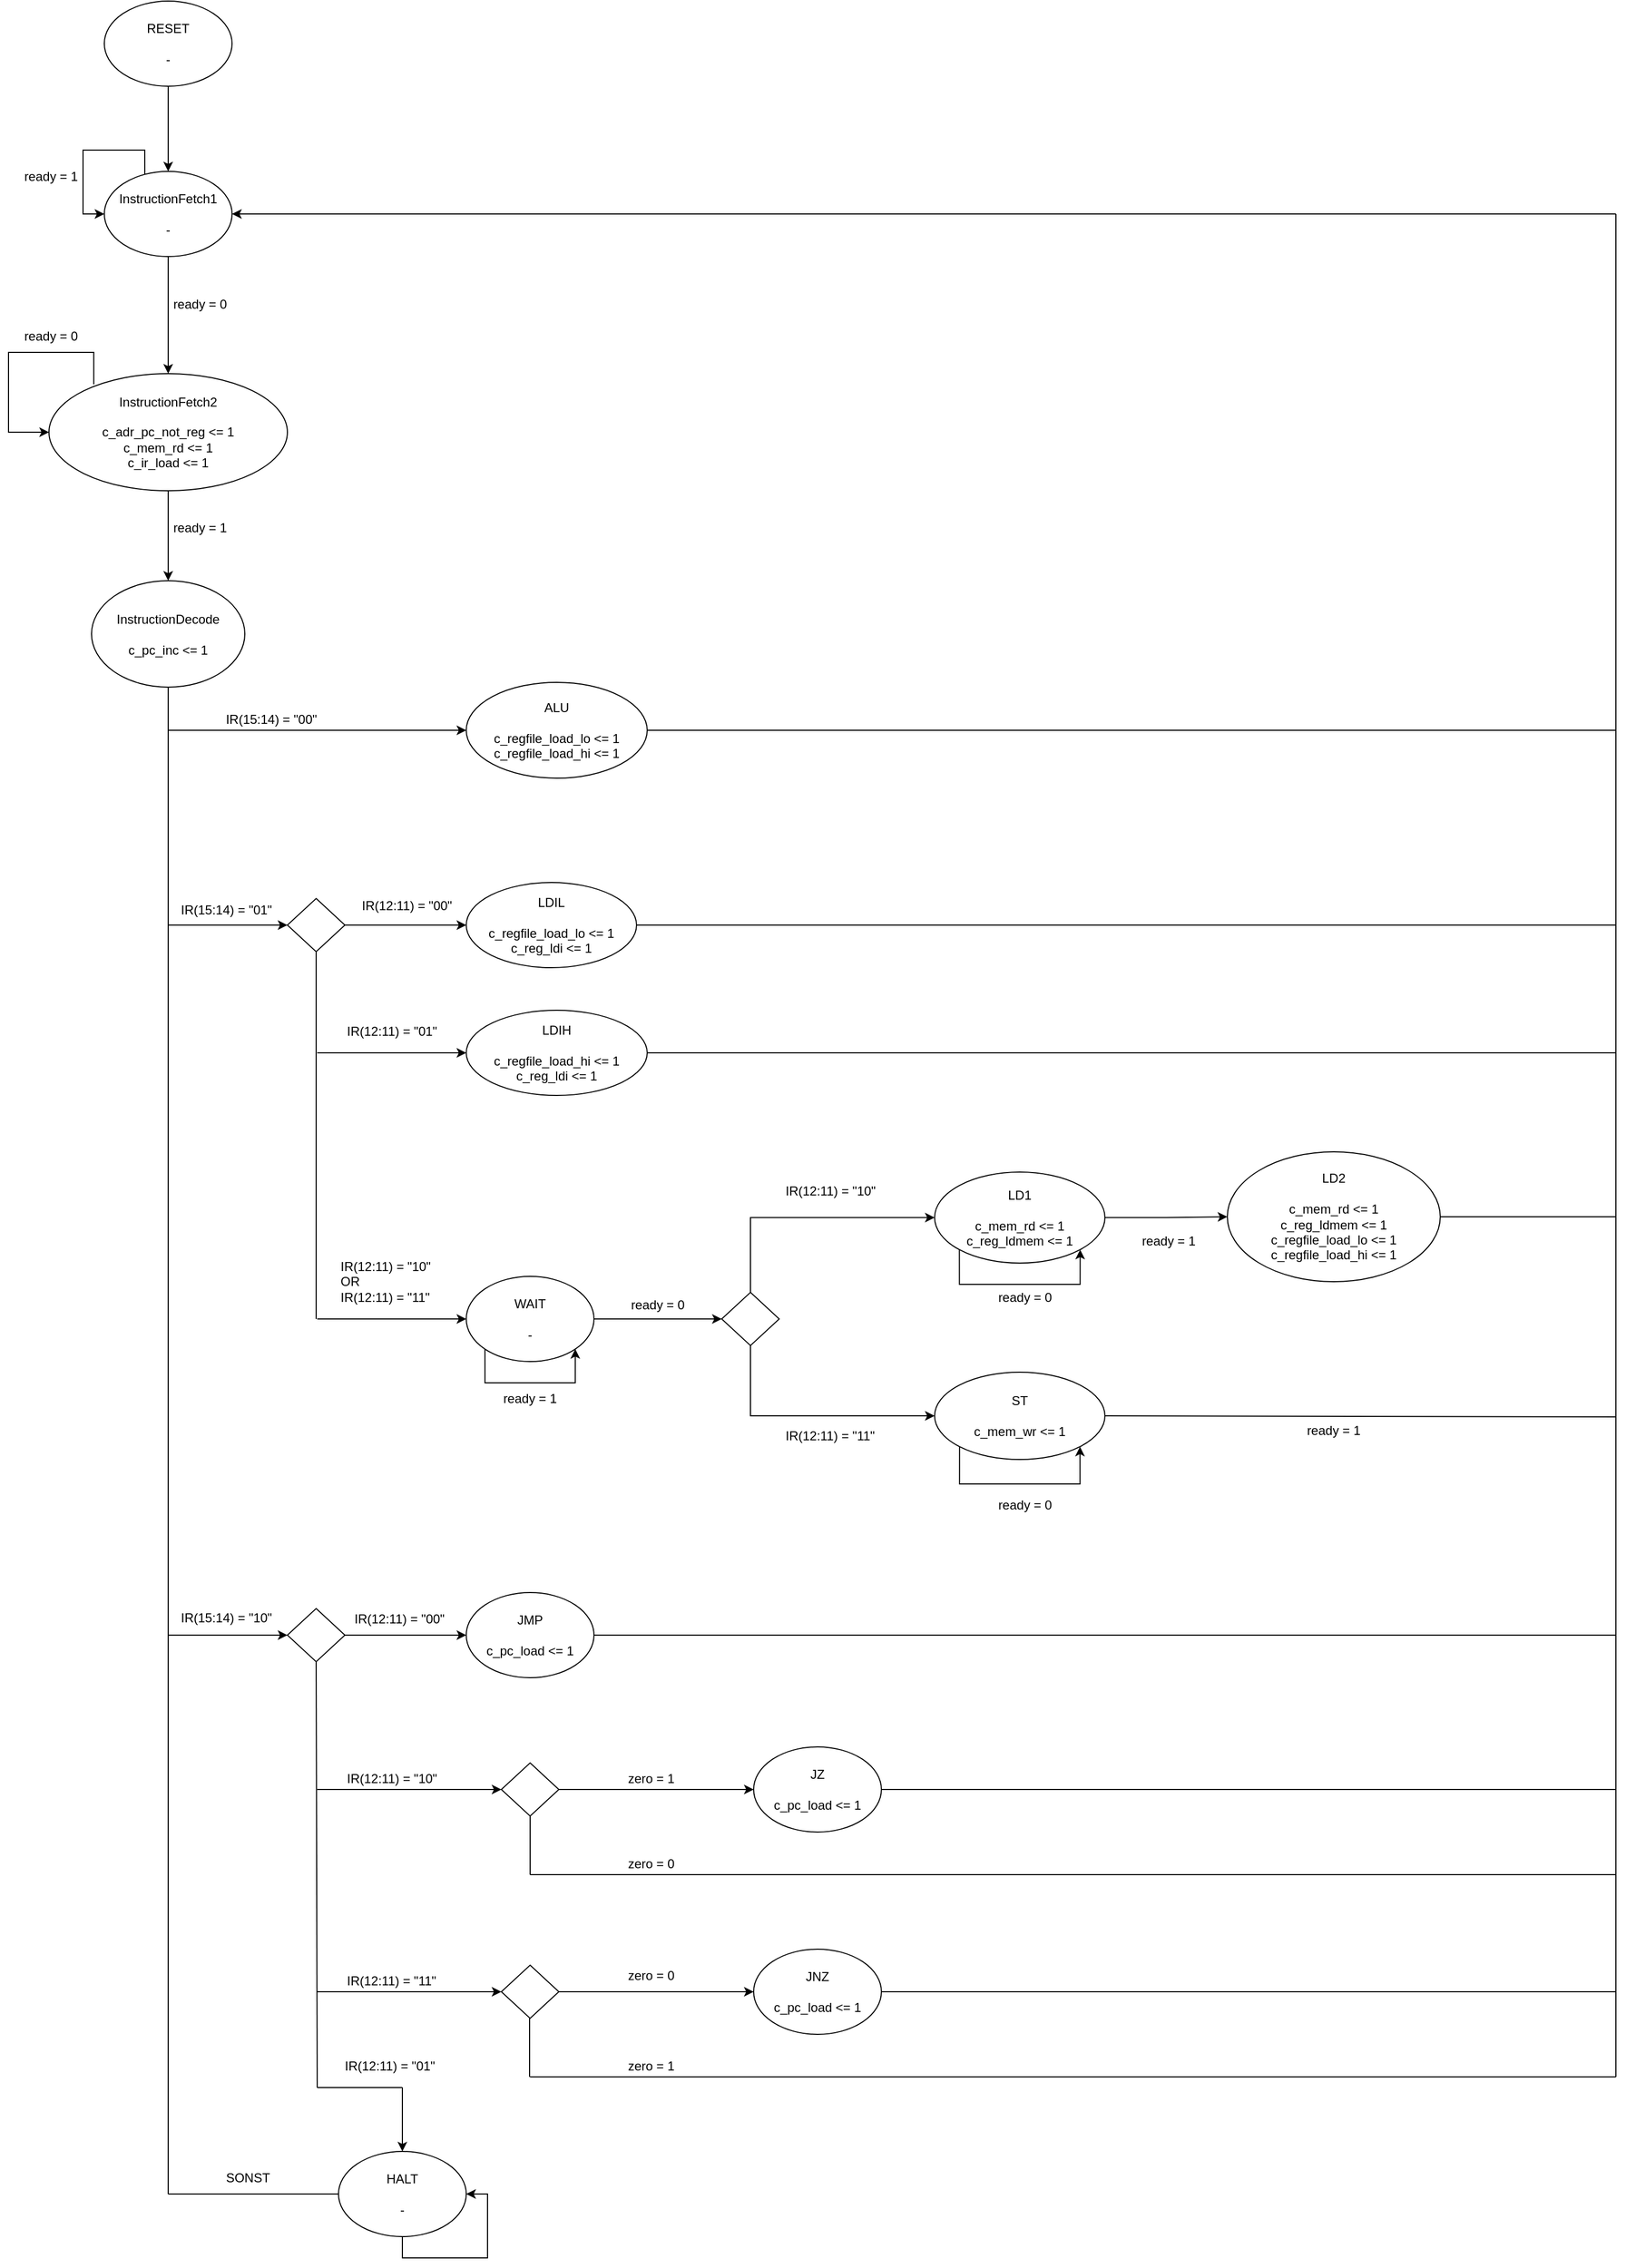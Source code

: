 <mxfile version="21.3.4" type="device">
  <diagram name="Seite-1" id="MsGE4RUpCcHemhJ3V-9u">
    <mxGraphModel dx="2074" dy="1134" grid="1" gridSize="10" guides="1" tooltips="1" connect="1" arrows="1" fold="1" page="1" pageScale="1" pageWidth="1654" pageHeight="2336" math="0" shadow="0">
      <root>
        <mxCell id="0" />
        <mxCell id="1" parent="0" />
        <mxCell id="LXsYwTm4LhWMBuhHV1Q5-9" style="edgeStyle=orthogonalEdgeStyle;rounded=0;orthogonalLoop=1;jettySize=auto;html=1;exitX=0.5;exitY=1;exitDx=0;exitDy=0;entryX=0.5;entryY=0;entryDx=0;entryDy=0;" parent="1" source="LXsYwTm4LhWMBuhHV1Q5-1" target="LXsYwTm4LhWMBuhHV1Q5-2" edge="1">
          <mxGeometry relative="1" as="geometry" />
        </mxCell>
        <mxCell id="LXsYwTm4LhWMBuhHV1Q5-1" value="&lt;div&gt;RESET&lt;/div&gt;&lt;div&gt;&lt;br&gt;&lt;/div&gt;&lt;div&gt;-&lt;br&gt;&lt;/div&gt;" style="ellipse;whiteSpace=wrap;html=1;" parent="1" vertex="1">
          <mxGeometry x="140" y="40" width="120" height="80" as="geometry" />
        </mxCell>
        <mxCell id="LXsYwTm4LhWMBuhHV1Q5-10" style="edgeStyle=orthogonalEdgeStyle;rounded=0;orthogonalLoop=1;jettySize=auto;html=1;exitX=0.5;exitY=1;exitDx=0;exitDy=0;entryX=0.5;entryY=0;entryDx=0;entryDy=0;" parent="1" source="LXsYwTm4LhWMBuhHV1Q5-2" target="LXsYwTm4LhWMBuhHV1Q5-3" edge="1">
          <mxGeometry relative="1" as="geometry" />
        </mxCell>
        <mxCell id="LXsYwTm4LhWMBuhHV1Q5-29" style="edgeStyle=orthogonalEdgeStyle;rounded=0;orthogonalLoop=1;jettySize=auto;html=1;exitX=0.317;exitY=0.063;exitDx=0;exitDy=0;exitPerimeter=0;entryX=0;entryY=0.5;entryDx=0;entryDy=0;" parent="1" source="LXsYwTm4LhWMBuhHV1Q5-2" target="LXsYwTm4LhWMBuhHV1Q5-2" edge="1">
          <mxGeometry relative="1" as="geometry">
            <mxPoint x="110" y="310" as="targetPoint" />
            <mxPoint x="550" y="50" as="sourcePoint" />
            <Array as="points">
              <mxPoint x="178" y="180" />
              <mxPoint x="120" y="180" />
              <mxPoint x="120" y="240" />
            </Array>
          </mxGeometry>
        </mxCell>
        <mxCell id="LXsYwTm4LhWMBuhHV1Q5-2" value="&lt;div&gt;InstructionFetch1&lt;/div&gt;&lt;div&gt;&lt;br&gt;&lt;/div&gt;&lt;div&gt;-&lt;br&gt;&lt;/div&gt;" style="ellipse;whiteSpace=wrap;html=1;" parent="1" vertex="1">
          <mxGeometry x="140" y="200" width="120" height="80" as="geometry" />
        </mxCell>
        <mxCell id="LXsYwTm4LhWMBuhHV1Q5-11" style="edgeStyle=orthogonalEdgeStyle;rounded=0;orthogonalLoop=1;jettySize=auto;html=1;exitX=0.5;exitY=1;exitDx=0;exitDy=0;entryX=0.5;entryY=0;entryDx=0;entryDy=0;" parent="1" source="LXsYwTm4LhWMBuhHV1Q5-3" target="LXsYwTm4LhWMBuhHV1Q5-4" edge="1">
          <mxGeometry relative="1" as="geometry" />
        </mxCell>
        <mxCell id="LXsYwTm4LhWMBuhHV1Q5-3" value="&lt;div&gt;InstructionFetch2&lt;/div&gt;&lt;div&gt;&lt;br&gt;&lt;/div&gt;&lt;div&gt;c_adr_pc_not_reg &amp;lt;= 1&lt;/div&gt;&lt;div&gt;c_mem_rd &amp;lt;= 1&lt;/div&gt;&lt;div&gt;c_ir_load &amp;lt;= 1&lt;br&gt;&lt;/div&gt;" style="ellipse;whiteSpace=wrap;html=1;" parent="1" vertex="1">
          <mxGeometry x="88" y="390" width="224" height="110" as="geometry" />
        </mxCell>
        <mxCell id="LXsYwTm4LhWMBuhHV1Q5-4" value="&lt;div&gt;InstructionDecode&lt;/div&gt;&lt;div&gt;&lt;br&gt;&lt;/div&gt;&lt;div&gt;c_pc_inc &amp;lt;= 1&lt;br&gt;&lt;/div&gt;" style="ellipse;whiteSpace=wrap;html=1;" parent="1" vertex="1">
          <mxGeometry x="128" y="584.5" width="144" height="100" as="geometry" />
        </mxCell>
        <mxCell id="LXsYwTm4LhWMBuhHV1Q5-5" value="&lt;div&gt;HALT&lt;/div&gt;&lt;div&gt;&lt;br&gt;&lt;/div&gt;-" style="ellipse;whiteSpace=wrap;html=1;" parent="1" vertex="1">
          <mxGeometry x="360" y="2060" width="120" height="80" as="geometry" />
        </mxCell>
        <mxCell id="LXsYwTm4LhWMBuhHV1Q5-6" value="&lt;div&gt;LDIL&lt;/div&gt;&lt;div&gt;&lt;br&gt;&lt;/div&gt;&lt;div&gt;c_regfile_load_lo &amp;lt;= 1&lt;/div&gt;&lt;div&gt;c_reg_ldi &amp;lt;= 1&lt;br&gt;&lt;/div&gt;" style="ellipse;whiteSpace=wrap;html=1;" parent="1" vertex="1">
          <mxGeometry x="480" y="868" width="160" height="80" as="geometry" />
        </mxCell>
        <mxCell id="LXsYwTm4LhWMBuhHV1Q5-7" value="&lt;div&gt;LDIH&lt;/div&gt;&lt;div&gt;&lt;br&gt;&lt;/div&gt;&lt;div&gt;c_regfile_load_hi &amp;lt;= 1&lt;/div&gt;&lt;div&gt;c_reg_ldi &amp;lt;= 1&lt;br&gt;&lt;/div&gt;" style="ellipse;whiteSpace=wrap;html=1;" parent="1" vertex="1">
          <mxGeometry x="480" y="988" width="170" height="80" as="geometry" />
        </mxCell>
        <mxCell id="LXsYwTm4LhWMBuhHV1Q5-8" value="&lt;div&gt;ALU&lt;/div&gt;&lt;div&gt;&lt;br&gt;&lt;/div&gt;&lt;div&gt;c_regfile_load_lo &amp;lt;= 1&lt;/div&gt;&lt;div&gt;c_regfile_load_hi &amp;lt;= 1&lt;br&gt;&lt;/div&gt;" style="ellipse;whiteSpace=wrap;html=1;" parent="1" vertex="1">
          <mxGeometry x="480" y="680" width="170" height="90" as="geometry" />
        </mxCell>
        <mxCell id="LXsYwTm4LhWMBuhHV1Q5-30" style="edgeStyle=orthogonalEdgeStyle;rounded=0;orthogonalLoop=1;jettySize=auto;html=1;entryX=0;entryY=0.5;entryDx=0;entryDy=0;exitX=0.188;exitY=0.091;exitDx=0;exitDy=0;exitPerimeter=0;" parent="1" source="LXsYwTm4LhWMBuhHV1Q5-3" target="LXsYwTm4LhWMBuhHV1Q5-3" edge="1">
          <mxGeometry relative="1" as="geometry">
            <Array as="points">
              <mxPoint x="130" y="370" />
              <mxPoint x="50" y="370" />
              <mxPoint x="50" y="445" />
            </Array>
          </mxGeometry>
        </mxCell>
        <mxCell id="LXsYwTm4LhWMBuhHV1Q5-31" style="edgeStyle=orthogonalEdgeStyle;rounded=0;orthogonalLoop=1;jettySize=auto;html=1;entryX=1;entryY=0.5;entryDx=0;entryDy=0;" parent="1" source="LXsYwTm4LhWMBuhHV1Q5-5" target="LXsYwTm4LhWMBuhHV1Q5-5" edge="1">
          <mxGeometry relative="1" as="geometry">
            <Array as="points">
              <mxPoint x="420" y="2160" />
              <mxPoint x="500" y="2160" />
              <mxPoint x="500" y="2100" />
            </Array>
          </mxGeometry>
        </mxCell>
        <mxCell id="LXsYwTm4LhWMBuhHV1Q5-34" value="ready = 0" style="text;html=1;strokeColor=none;fillColor=none;align=center;verticalAlign=middle;whiteSpace=wrap;rounded=0;" parent="1" vertex="1">
          <mxGeometry x="200" y="310" width="60" height="30" as="geometry" />
        </mxCell>
        <mxCell id="LXsYwTm4LhWMBuhHV1Q5-35" value="ready = 0" style="text;html=1;strokeColor=none;fillColor=none;align=center;verticalAlign=middle;whiteSpace=wrap;rounded=0;" parent="1" vertex="1">
          <mxGeometry x="630" y="1250" width="60" height="30" as="geometry" />
        </mxCell>
        <mxCell id="LXsYwTm4LhWMBuhHV1Q5-36" value="SONST" style="text;html=1;strokeColor=none;fillColor=none;align=center;verticalAlign=middle;whiteSpace=wrap;rounded=0;" parent="1" vertex="1">
          <mxGeometry x="238" y="2070" width="74" height="30" as="geometry" />
        </mxCell>
        <mxCell id="LXsYwTm4LhWMBuhHV1Q5-38" value="IR(15:14) = &quot;00&quot;" style="text;html=1;strokeColor=none;fillColor=none;align=center;verticalAlign=middle;whiteSpace=wrap;rounded=0;" parent="1" vertex="1">
          <mxGeometry x="247" y="700" width="100" height="30" as="geometry" />
        </mxCell>
        <mxCell id="LXsYwTm4LhWMBuhHV1Q5-39" value="&lt;div align=&quot;left&quot;&gt;IR(12:11) = &quot;00&quot;&lt;/div&gt;" style="text;html=1;strokeColor=none;fillColor=none;align=left;verticalAlign=middle;whiteSpace=wrap;rounded=0;" parent="1" vertex="1">
          <mxGeometry x="380" y="880" width="88" height="20" as="geometry" />
        </mxCell>
        <mxCell id="LXsYwTm4LhWMBuhHV1Q5-40" value="&lt;div align=&quot;left&quot;&gt;IR(12:11) = &quot;01&quot;&lt;/div&gt;" style="text;html=1;strokeColor=none;fillColor=none;align=left;verticalAlign=middle;whiteSpace=wrap;rounded=0;" parent="1" vertex="1">
          <mxGeometry x="366" y="998" width="90" height="20" as="geometry" />
        </mxCell>
        <mxCell id="LXsYwTm4LhWMBuhHV1Q5-41" value="ready = 1" style="text;html=1;strokeColor=none;fillColor=none;align=center;verticalAlign=middle;whiteSpace=wrap;rounded=0;" parent="1" vertex="1">
          <mxGeometry x="60" y="190" width="60" height="30" as="geometry" />
        </mxCell>
        <mxCell id="5BfrKKxsxFt3a2AqlH3C-16" style="edgeStyle=orthogonalEdgeStyle;rounded=0;orthogonalLoop=1;jettySize=auto;html=1;exitX=1;exitY=0.5;exitDx=0;exitDy=0;entryX=0;entryY=0.5;entryDx=0;entryDy=0;" parent="1" source="i8OTpNdrbQR1cZ3azr5K-1" target="i8OTpNdrbQR1cZ3azr5K-2" edge="1">
          <mxGeometry relative="1" as="geometry" />
        </mxCell>
        <mxCell id="i8OTpNdrbQR1cZ3azr5K-1" value="&lt;div&gt;LD1&lt;/div&gt;&lt;div&gt;&lt;br&gt;&lt;/div&gt;&lt;div&gt;c_mem_rd &amp;lt;= 1&lt;br&gt;&lt;/div&gt;&lt;div&gt;c_reg_ldmem &amp;lt;= 1&lt;/div&gt;" style="ellipse;whiteSpace=wrap;html=1;" parent="1" vertex="1">
          <mxGeometry x="920" y="1140" width="160" height="85.5" as="geometry" />
        </mxCell>
        <mxCell id="i8OTpNdrbQR1cZ3azr5K-2" value="&lt;div&gt;LD2&lt;/div&gt;&lt;div&gt;&lt;br&gt;&lt;/div&gt;&lt;div&gt;c_mem_rd &amp;lt;= 1&lt;/div&gt;&lt;div&gt;c_reg_ldmem &amp;lt;= 1&lt;/div&gt;&lt;div&gt;c_regfile_load_lo &amp;lt;= 1&lt;/div&gt;&lt;div&gt;c_regfile_load_hi &amp;lt;= 1&lt;br&gt;&lt;/div&gt;" style="ellipse;whiteSpace=wrap;html=1;" parent="1" vertex="1">
          <mxGeometry x="1195" y="1121" width="200" height="122" as="geometry" />
        </mxCell>
        <mxCell id="i8OTpNdrbQR1cZ3azr5K-17" value="&lt;div align=&quot;left&quot;&gt;IR(12:11) = &quot;11&quot;&lt;/div&gt;" style="text;html=1;strokeColor=none;fillColor=none;align=left;verticalAlign=middle;whiteSpace=wrap;rounded=0;" parent="1" vertex="1">
          <mxGeometry x="778" y="1378" width="98" height="20" as="geometry" />
        </mxCell>
        <mxCell id="i8OTpNdrbQR1cZ3azr5K-22" value="ready = 1" style="text;html=1;strokeColor=none;fillColor=none;align=center;verticalAlign=middle;whiteSpace=wrap;rounded=0;" parent="1" vertex="1">
          <mxGeometry x="200" y="520" width="60" height="30" as="geometry" />
        </mxCell>
        <mxCell id="5BfrKKxsxFt3a2AqlH3C-5" value="" style="endArrow=none;html=1;rounded=0;entryX=0.5;entryY=1;entryDx=0;entryDy=0;" parent="1" target="LXsYwTm4LhWMBuhHV1Q5-4" edge="1">
          <mxGeometry width="50" height="50" relative="1" as="geometry">
            <mxPoint x="200" y="2100" as="sourcePoint" />
            <mxPoint x="208" y="720" as="targetPoint" />
          </mxGeometry>
        </mxCell>
        <mxCell id="5BfrKKxsxFt3a2AqlH3C-10" value="" style="endArrow=none;html=1;rounded=0;entryX=0;entryY=0.5;entryDx=0;entryDy=0;" parent="1" target="LXsYwTm4LhWMBuhHV1Q5-5" edge="1">
          <mxGeometry width="50" height="50" relative="1" as="geometry">
            <mxPoint x="200" y="2100" as="sourcePoint" />
            <mxPoint x="640" y="820" as="targetPoint" />
          </mxGeometry>
        </mxCell>
        <mxCell id="5BfrKKxsxFt3a2AqlH3C-11" value="" style="endArrow=classic;html=1;rounded=0;entryX=1;entryY=0.5;entryDx=0;entryDy=0;" parent="1" target="LXsYwTm4LhWMBuhHV1Q5-2" edge="1">
          <mxGeometry width="50" height="50" relative="1" as="geometry">
            <mxPoint x="1560" y="240" as="sourcePoint" />
            <mxPoint x="640" y="510" as="targetPoint" />
          </mxGeometry>
        </mxCell>
        <mxCell id="5BfrKKxsxFt3a2AqlH3C-12" value="" style="endArrow=none;html=1;rounded=0;exitX=1;exitY=0.5;exitDx=0;exitDy=0;" parent="1" source="LXsYwTm4LhWMBuhHV1Q5-8" edge="1">
          <mxGeometry width="50" height="50" relative="1" as="geometry">
            <mxPoint x="590" y="600" as="sourcePoint" />
            <mxPoint x="1560" y="725" as="targetPoint" />
          </mxGeometry>
        </mxCell>
        <mxCell id="5BfrKKxsxFt3a2AqlH3C-13" value="" style="endArrow=none;html=1;rounded=0;exitX=1;exitY=0.5;exitDx=0;exitDy=0;" parent="1" source="LXsYwTm4LhWMBuhHV1Q5-6" edge="1">
          <mxGeometry width="50" height="50" relative="1" as="geometry">
            <mxPoint x="590" y="828" as="sourcePoint" />
            <mxPoint x="1560" y="908" as="targetPoint" />
          </mxGeometry>
        </mxCell>
        <mxCell id="5BfrKKxsxFt3a2AqlH3C-14" value="" style="endArrow=none;html=1;rounded=0;exitX=1;exitY=0.5;exitDx=0;exitDy=0;" parent="1" source="LXsYwTm4LhWMBuhHV1Q5-7" edge="1">
          <mxGeometry width="50" height="50" relative="1" as="geometry">
            <mxPoint x="590" y="1028" as="sourcePoint" />
            <mxPoint x="1560" y="1028" as="targetPoint" />
          </mxGeometry>
        </mxCell>
        <mxCell id="5BfrKKxsxFt3a2AqlH3C-17" value="" style="endArrow=none;html=1;rounded=0;entryX=1;entryY=0.5;entryDx=0;entryDy=0;" parent="1" target="i8OTpNdrbQR1cZ3azr5K-2" edge="1">
          <mxGeometry width="50" height="50" relative="1" as="geometry">
            <mxPoint x="1560" y="1182" as="sourcePoint" />
            <mxPoint x="950" y="1045.5" as="targetPoint" />
          </mxGeometry>
        </mxCell>
        <mxCell id="5BfrKKxsxFt3a2AqlH3C-18" value="&lt;div align=&quot;left&quot;&gt;IR(12:11) = &quot;10&quot;&lt;/div&gt;" style="text;html=1;strokeColor=none;fillColor=none;align=left;verticalAlign=middle;whiteSpace=wrap;rounded=0;" parent="1" vertex="1">
          <mxGeometry x="778" y="1148" width="94" height="20" as="geometry" />
        </mxCell>
        <mxCell id="5BfrKKxsxFt3a2AqlH3C-19" value="ready = 1" style="text;html=1;strokeColor=none;fillColor=none;align=center;verticalAlign=middle;whiteSpace=wrap;rounded=0;" parent="1" vertex="1">
          <mxGeometry x="1110" y="1190" width="60" height="30" as="geometry" />
        </mxCell>
        <mxCell id="5BfrKKxsxFt3a2AqlH3C-20" style="edgeStyle=orthogonalEdgeStyle;rounded=0;orthogonalLoop=1;jettySize=auto;html=1;exitX=0;exitY=1;exitDx=0;exitDy=0;entryX=1;entryY=1;entryDx=0;entryDy=0;" parent="1" source="i8OTpNdrbQR1cZ3azr5K-1" target="i8OTpNdrbQR1cZ3azr5K-1" edge="1">
          <mxGeometry relative="1" as="geometry">
            <Array as="points">
              <mxPoint x="946" y="1245.5" />
              <mxPoint x="1074" y="1245.5" />
            </Array>
          </mxGeometry>
        </mxCell>
        <mxCell id="5BfrKKxsxFt3a2AqlH3C-57" style="edgeStyle=orthogonalEdgeStyle;rounded=0;orthogonalLoop=1;jettySize=auto;html=1;exitX=1;exitY=0.5;exitDx=0;exitDy=0;entryX=0;entryY=0.5;entryDx=0;entryDy=0;" parent="1" source="5BfrKKxsxFt3a2AqlH3C-21" target="5BfrKKxsxFt3a2AqlH3C-55" edge="1">
          <mxGeometry relative="1" as="geometry" />
        </mxCell>
        <mxCell id="5BfrKKxsxFt3a2AqlH3C-21" value="&lt;div&gt;WAIT&lt;/div&gt;&lt;div&gt;&lt;br&gt;&lt;/div&gt;&lt;div&gt;-&lt;br&gt;&lt;/div&gt;" style="ellipse;whiteSpace=wrap;html=1;" parent="1" vertex="1">
          <mxGeometry x="480" y="1238" width="120" height="80" as="geometry" />
        </mxCell>
        <mxCell id="5BfrKKxsxFt3a2AqlH3C-24" value="ready = 1" style="text;html=1;strokeColor=none;fillColor=none;align=center;verticalAlign=middle;whiteSpace=wrap;rounded=0;" parent="1" vertex="1">
          <mxGeometry x="510" y="1338" width="60" height="30" as="geometry" />
        </mxCell>
        <mxCell id="5BfrKKxsxFt3a2AqlH3C-25" value="ready = 0" style="text;html=1;strokeColor=none;fillColor=none;align=center;verticalAlign=middle;whiteSpace=wrap;rounded=0;" parent="1" vertex="1">
          <mxGeometry x="975" y="1438" width="60" height="30" as="geometry" />
        </mxCell>
        <mxCell id="5BfrKKxsxFt3a2AqlH3C-28" value="&lt;div&gt;ST&lt;/div&gt;&lt;div&gt;&lt;br&gt;&lt;/div&gt;&lt;div&gt;c_mem_wr &amp;lt;= 1&lt;/div&gt;" style="ellipse;whiteSpace=wrap;html=1;" parent="1" vertex="1">
          <mxGeometry x="920" y="1328" width="160" height="82" as="geometry" />
        </mxCell>
        <mxCell id="5BfrKKxsxFt3a2AqlH3C-32" value="" style="endArrow=none;html=1;rounded=0;entryX=1;entryY=0.5;entryDx=0;entryDy=0;" parent="1" target="5BfrKKxsxFt3a2AqlH3C-28" edge="1">
          <mxGeometry width="50" height="50" relative="1" as="geometry">
            <mxPoint x="1560" y="1370" as="sourcePoint" />
            <mxPoint x="1075" y="1113" as="targetPoint" />
          </mxGeometry>
        </mxCell>
        <mxCell id="5BfrKKxsxFt3a2AqlH3C-33" value="ready = 1" style="text;html=1;strokeColor=none;fillColor=none;align=center;verticalAlign=middle;whiteSpace=wrap;rounded=0;" parent="1" vertex="1">
          <mxGeometry x="1265" y="1368" width="60" height="30" as="geometry" />
        </mxCell>
        <mxCell id="5BfrKKxsxFt3a2AqlH3C-36" style="edgeStyle=orthogonalEdgeStyle;rounded=0;orthogonalLoop=1;jettySize=auto;html=1;exitX=0;exitY=1;exitDx=0;exitDy=0;entryX=1;entryY=1;entryDx=0;entryDy=0;" parent="1" source="5BfrKKxsxFt3a2AqlH3C-28" target="5BfrKKxsxFt3a2AqlH3C-28" edge="1">
          <mxGeometry relative="1" as="geometry">
            <Array as="points">
              <mxPoint x="960" y="1433" />
              <mxPoint x="1080" y="1433" />
            </Array>
          </mxGeometry>
        </mxCell>
        <mxCell id="5BfrKKxsxFt3a2AqlH3C-37" value="ready = 0" style="text;html=1;strokeColor=none;fillColor=none;align=center;verticalAlign=middle;whiteSpace=wrap;rounded=0;" parent="1" vertex="1">
          <mxGeometry x="975" y="1243" width="60" height="30" as="geometry" />
        </mxCell>
        <mxCell id="5BfrKKxsxFt3a2AqlH3C-41" value="IR(15:14) = &quot;01&quot;" style="text;whiteSpace=wrap;html=1;" parent="1" vertex="1">
          <mxGeometry x="210" y="880" width="90" height="30" as="geometry" />
        </mxCell>
        <mxCell id="5BfrKKxsxFt3a2AqlH3C-46" value="" style="rhombus;whiteSpace=wrap;html=1;" parent="1" vertex="1">
          <mxGeometry x="312" y="883" width="54" height="50" as="geometry" />
        </mxCell>
        <mxCell id="5BfrKKxsxFt3a2AqlH3C-47" value="" style="endArrow=classic;html=1;rounded=0;entryX=0;entryY=0.5;entryDx=0;entryDy=0;" parent="1" target="LXsYwTm4LhWMBuhHV1Q5-8" edge="1">
          <mxGeometry width="50" height="50" relative="1" as="geometry">
            <mxPoint x="200" y="725" as="sourcePoint" />
            <mxPoint x="940" y="1060" as="targetPoint" />
          </mxGeometry>
        </mxCell>
        <mxCell id="5BfrKKxsxFt3a2AqlH3C-48" value="" style="endArrow=classic;html=1;rounded=0;entryX=0;entryY=0.5;entryDx=0;entryDy=0;" parent="1" target="5BfrKKxsxFt3a2AqlH3C-46" edge="1">
          <mxGeometry width="50" height="50" relative="1" as="geometry">
            <mxPoint x="200" y="908" as="sourcePoint" />
            <mxPoint x="940" y="1168" as="targetPoint" />
          </mxGeometry>
        </mxCell>
        <mxCell id="5BfrKKxsxFt3a2AqlH3C-49" value="" style="endArrow=classic;html=1;rounded=0;entryX=0;entryY=0.5;entryDx=0;entryDy=0;exitX=1;exitY=0.5;exitDx=0;exitDy=0;" parent="1" source="5BfrKKxsxFt3a2AqlH3C-46" target="LXsYwTm4LhWMBuhHV1Q5-6" edge="1">
          <mxGeometry width="50" height="50" relative="1" as="geometry">
            <mxPoint x="890" y="1218" as="sourcePoint" />
            <mxPoint x="940" y="1168" as="targetPoint" />
          </mxGeometry>
        </mxCell>
        <mxCell id="5BfrKKxsxFt3a2AqlH3C-50" value="" style="endArrow=none;html=1;rounded=0;entryX=0.5;entryY=1;entryDx=0;entryDy=0;" parent="1" target="5BfrKKxsxFt3a2AqlH3C-46" edge="1">
          <mxGeometry width="50" height="50" relative="1" as="geometry">
            <mxPoint x="339" y="1278" as="sourcePoint" />
            <mxPoint x="940" y="1168" as="targetPoint" />
          </mxGeometry>
        </mxCell>
        <mxCell id="5BfrKKxsxFt3a2AqlH3C-51" value="" style="endArrow=classic;html=1;rounded=0;entryX=0;entryY=0.5;entryDx=0;entryDy=0;" parent="1" target="LXsYwTm4LhWMBuhHV1Q5-7" edge="1">
          <mxGeometry width="50" height="50" relative="1" as="geometry">
            <mxPoint x="340" y="1028" as="sourcePoint" />
            <mxPoint x="940" y="1168" as="targetPoint" />
          </mxGeometry>
        </mxCell>
        <mxCell id="5BfrKKxsxFt3a2AqlH3C-52" value="" style="endArrow=classic;html=1;rounded=0;entryX=0;entryY=0.5;entryDx=0;entryDy=0;" parent="1" target="5BfrKKxsxFt3a2AqlH3C-21" edge="1">
          <mxGeometry width="50" height="50" relative="1" as="geometry">
            <mxPoint x="340" y="1278" as="sourcePoint" />
            <mxPoint x="940" y="1168" as="targetPoint" />
          </mxGeometry>
        </mxCell>
        <mxCell id="5BfrKKxsxFt3a2AqlH3C-53" value="&lt;div align=&quot;left&quot;&gt;IR(12:11) = &quot;10&quot;&lt;/div&gt;&lt;div align=&quot;left&quot;&gt;OR&lt;/div&gt;&lt;div align=&quot;left&quot;&gt;IR(12:11) = &quot;11&quot;&lt;br&gt;&lt;/div&gt;" style="text;html=1;strokeColor=none;fillColor=none;align=left;verticalAlign=middle;whiteSpace=wrap;rounded=0;" parent="1" vertex="1">
          <mxGeometry x="360" y="1220" width="93" height="45" as="geometry" />
        </mxCell>
        <mxCell id="5BfrKKxsxFt3a2AqlH3C-59" style="edgeStyle=orthogonalEdgeStyle;rounded=0;orthogonalLoop=1;jettySize=auto;html=1;exitX=0.5;exitY=1;exitDx=0;exitDy=0;entryX=0;entryY=0.5;entryDx=0;entryDy=0;" parent="1" source="5BfrKKxsxFt3a2AqlH3C-55" target="5BfrKKxsxFt3a2AqlH3C-28" edge="1">
          <mxGeometry relative="1" as="geometry" />
        </mxCell>
        <mxCell id="5BfrKKxsxFt3a2AqlH3C-60" style="edgeStyle=orthogonalEdgeStyle;rounded=0;orthogonalLoop=1;jettySize=auto;html=1;exitX=0.5;exitY=0;exitDx=0;exitDy=0;entryX=0;entryY=0.5;entryDx=0;entryDy=0;" parent="1" source="5BfrKKxsxFt3a2AqlH3C-55" target="i8OTpNdrbQR1cZ3azr5K-1" edge="1">
          <mxGeometry relative="1" as="geometry" />
        </mxCell>
        <mxCell id="5BfrKKxsxFt3a2AqlH3C-55" value="" style="rhombus;whiteSpace=wrap;html=1;" parent="1" vertex="1">
          <mxGeometry x="720" y="1253" width="54" height="50" as="geometry" />
        </mxCell>
        <mxCell id="5BfrKKxsxFt3a2AqlH3C-56" style="edgeStyle=orthogonalEdgeStyle;rounded=0;orthogonalLoop=1;jettySize=auto;html=1;exitX=0;exitY=1;exitDx=0;exitDy=0;entryX=1;entryY=1;entryDx=0;entryDy=0;" parent="1" source="5BfrKKxsxFt3a2AqlH3C-21" target="5BfrKKxsxFt3a2AqlH3C-21" edge="1">
          <mxGeometry relative="1" as="geometry">
            <Array as="points">
              <mxPoint x="498" y="1338" />
              <mxPoint x="582" y="1338" />
            </Array>
          </mxGeometry>
        </mxCell>
        <mxCell id="5BfrKKxsxFt3a2AqlH3C-58" value="ready = 0" style="text;html=1;strokeColor=none;fillColor=none;align=center;verticalAlign=middle;whiteSpace=wrap;rounded=0;" parent="1" vertex="1">
          <mxGeometry x="60" y="340" width="60" height="30" as="geometry" />
        </mxCell>
        <mxCell id="5BfrKKxsxFt3a2AqlH3C-62" value="" style="rhombus;whiteSpace=wrap;html=1;" parent="1" vertex="1">
          <mxGeometry x="312" y="1550" width="54" height="50" as="geometry" />
        </mxCell>
        <mxCell id="5BfrKKxsxFt3a2AqlH3C-63" value="" style="endArrow=classic;html=1;rounded=0;entryX=0;entryY=0.5;entryDx=0;entryDy=0;" parent="1" target="5BfrKKxsxFt3a2AqlH3C-62" edge="1">
          <mxGeometry width="50" height="50" relative="1" as="geometry">
            <mxPoint x="200" y="1575" as="sourcePoint" />
            <mxPoint x="940" y="1320" as="targetPoint" />
          </mxGeometry>
        </mxCell>
        <mxCell id="5BfrKKxsxFt3a2AqlH3C-64" value="IR(15:14) = &quot;10&quot;" style="text;whiteSpace=wrap;html=1;" parent="1" vertex="1">
          <mxGeometry x="210" y="1545" width="90" height="30" as="geometry" />
        </mxCell>
        <mxCell id="5BfrKKxsxFt3a2AqlH3C-65" value="&lt;div&gt;JMP&lt;/div&gt;&lt;div&gt;&lt;br&gt;&lt;/div&gt;&lt;div&gt;c_pc_load &amp;lt;= 1&lt;br&gt;&lt;/div&gt;" style="ellipse;whiteSpace=wrap;html=1;" parent="1" vertex="1">
          <mxGeometry x="480" y="1535" width="120" height="80" as="geometry" />
        </mxCell>
        <mxCell id="5BfrKKxsxFt3a2AqlH3C-66" value="&lt;div&gt;JZ&lt;/div&gt;&lt;div&gt;&lt;br&gt;&lt;/div&gt;&lt;div&gt;c_pc_load &amp;lt;= 1&lt;/div&gt;" style="ellipse;whiteSpace=wrap;html=1;" parent="1" vertex="1">
          <mxGeometry x="750" y="1680" width="120" height="80" as="geometry" />
        </mxCell>
        <mxCell id="5BfrKKxsxFt3a2AqlH3C-67" value="&lt;div&gt;JNZ&lt;/div&gt;&lt;div&gt;&lt;br&gt;&lt;/div&gt;&lt;div&gt;c_pc_load &amp;lt;= 1&lt;/div&gt;" style="ellipse;whiteSpace=wrap;html=1;" parent="1" vertex="1">
          <mxGeometry x="750" y="1870" width="120" height="80" as="geometry" />
        </mxCell>
        <mxCell id="5BfrKKxsxFt3a2AqlH3C-68" value="" style="endArrow=classic;html=1;rounded=0;entryX=0;entryY=0.5;entryDx=0;entryDy=0;exitX=1;exitY=0.5;exitDx=0;exitDy=0;" parent="1" source="5BfrKKxsxFt3a2AqlH3C-62" target="5BfrKKxsxFt3a2AqlH3C-65" edge="1">
          <mxGeometry width="50" height="50" relative="1" as="geometry">
            <mxPoint x="890" y="1710" as="sourcePoint" />
            <mxPoint x="940" y="1660" as="targetPoint" />
          </mxGeometry>
        </mxCell>
        <mxCell id="5BfrKKxsxFt3a2AqlH3C-69" value="" style="endArrow=none;html=1;rounded=0;entryX=0.5;entryY=1;entryDx=0;entryDy=0;" parent="1" target="5BfrKKxsxFt3a2AqlH3C-62" edge="1">
          <mxGeometry width="50" height="50" relative="1" as="geometry">
            <mxPoint x="340" y="2000" as="sourcePoint" />
            <mxPoint x="940" y="1660" as="targetPoint" />
          </mxGeometry>
        </mxCell>
        <mxCell id="5BfrKKxsxFt3a2AqlH3C-70" value="" style="endArrow=classic;html=1;rounded=0;entryX=0;entryY=0.5;entryDx=0;entryDy=0;" parent="1" target="5BfrKKxsxFt3a2AqlH3C-85" edge="1">
          <mxGeometry width="50" height="50" relative="1" as="geometry">
            <mxPoint x="340" y="1720" as="sourcePoint" />
            <mxPoint x="940" y="1660" as="targetPoint" />
          </mxGeometry>
        </mxCell>
        <mxCell id="5BfrKKxsxFt3a2AqlH3C-71" value="" style="endArrow=classic;html=1;rounded=0;entryX=0;entryY=0.5;entryDx=0;entryDy=0;" parent="1" target="5BfrKKxsxFt3a2AqlH3C-92" edge="1">
          <mxGeometry width="50" height="50" relative="1" as="geometry">
            <mxPoint x="340" y="1910" as="sourcePoint" />
            <mxPoint x="940" y="1710" as="targetPoint" />
          </mxGeometry>
        </mxCell>
        <mxCell id="5BfrKKxsxFt3a2AqlH3C-73" value="" style="endArrow=classic;html=1;rounded=0;entryX=0.5;entryY=0;entryDx=0;entryDy=0;" parent="1" target="LXsYwTm4LhWMBuhHV1Q5-5" edge="1">
          <mxGeometry width="50" height="50" relative="1" as="geometry">
            <mxPoint x="420" y="2000" as="sourcePoint" />
            <mxPoint x="940" y="1710" as="targetPoint" />
          </mxGeometry>
        </mxCell>
        <mxCell id="5BfrKKxsxFt3a2AqlH3C-74" value="" style="endArrow=none;html=1;rounded=0;" parent="1" edge="1">
          <mxGeometry width="50" height="50" relative="1" as="geometry">
            <mxPoint x="340" y="2000" as="sourcePoint" />
            <mxPoint x="420" y="2000" as="targetPoint" />
          </mxGeometry>
        </mxCell>
        <mxCell id="5BfrKKxsxFt3a2AqlH3C-77" value="&lt;div align=&quot;left&quot;&gt;IR(12:11) = &quot;00&quot;&lt;/div&gt;" style="text;html=1;strokeColor=none;fillColor=none;align=left;verticalAlign=middle;whiteSpace=wrap;rounded=0;" parent="1" vertex="1">
          <mxGeometry x="373" y="1550" width="94" height="20" as="geometry" />
        </mxCell>
        <mxCell id="5BfrKKxsxFt3a2AqlH3C-78" value="&lt;div align=&quot;left&quot;&gt;IR(12:11) = &quot;10&quot;&lt;/div&gt;" style="text;html=1;strokeColor=none;fillColor=none;align=left;verticalAlign=middle;whiteSpace=wrap;rounded=0;" parent="1" vertex="1">
          <mxGeometry x="366" y="1700" width="94" height="20" as="geometry" />
        </mxCell>
        <mxCell id="5BfrKKxsxFt3a2AqlH3C-80" value="&lt;div align=&quot;left&quot;&gt;IR(12:11) = &quot;11&quot;&lt;/div&gt;" style="text;html=1;strokeColor=none;fillColor=none;align=left;verticalAlign=middle;whiteSpace=wrap;rounded=0;" parent="1" vertex="1">
          <mxGeometry x="366" y="1890" width="94" height="20" as="geometry" />
        </mxCell>
        <mxCell id="5BfrKKxsxFt3a2AqlH3C-81" value="" style="endArrow=none;html=1;rounded=0;" parent="1" edge="1">
          <mxGeometry width="50" height="50" relative="1" as="geometry">
            <mxPoint x="1560" y="1990" as="sourcePoint" />
            <mxPoint x="1560" y="240" as="targetPoint" />
          </mxGeometry>
        </mxCell>
        <mxCell id="5BfrKKxsxFt3a2AqlH3C-82" value="" style="endArrow=none;html=1;rounded=0;exitX=1;exitY=0.5;exitDx=0;exitDy=0;" parent="1" source="5BfrKKxsxFt3a2AqlH3C-65" edge="1">
          <mxGeometry width="50" height="50" relative="1" as="geometry">
            <mxPoint x="880" y="1690" as="sourcePoint" />
            <mxPoint x="1560" y="1575" as="targetPoint" />
          </mxGeometry>
        </mxCell>
        <mxCell id="5BfrKKxsxFt3a2AqlH3C-83" value="" style="endArrow=none;html=1;rounded=0;exitX=1;exitY=0.5;exitDx=0;exitDy=0;" parent="1" source="5BfrKKxsxFt3a2AqlH3C-66" edge="1">
          <mxGeometry width="50" height="50" relative="1" as="geometry">
            <mxPoint x="880" y="1690" as="sourcePoint" />
            <mxPoint x="1560" y="1720" as="targetPoint" />
          </mxGeometry>
        </mxCell>
        <mxCell id="5BfrKKxsxFt3a2AqlH3C-84" value="" style="endArrow=none;html=1;rounded=0;exitX=1;exitY=0.5;exitDx=0;exitDy=0;" parent="1" source="5BfrKKxsxFt3a2AqlH3C-67" edge="1">
          <mxGeometry width="50" height="50" relative="1" as="geometry">
            <mxPoint x="880" y="1880" as="sourcePoint" />
            <mxPoint x="1560" y="1910" as="targetPoint" />
          </mxGeometry>
        </mxCell>
        <mxCell id="5BfrKKxsxFt3a2AqlH3C-85" value="" style="rhombus;whiteSpace=wrap;html=1;" parent="1" vertex="1">
          <mxGeometry x="513" y="1695" width="54" height="50" as="geometry" />
        </mxCell>
        <mxCell id="5BfrKKxsxFt3a2AqlH3C-86" value="" style="endArrow=classic;html=1;rounded=0;exitX=1;exitY=0.5;exitDx=0;exitDy=0;" parent="1" source="5BfrKKxsxFt3a2AqlH3C-85" target="5BfrKKxsxFt3a2AqlH3C-66" edge="1">
          <mxGeometry width="50" height="50" relative="1" as="geometry">
            <mxPoint x="880" y="1580" as="sourcePoint" />
            <mxPoint x="930" y="1530" as="targetPoint" />
          </mxGeometry>
        </mxCell>
        <mxCell id="5BfrKKxsxFt3a2AqlH3C-87" value="zero = 1" style="text;html=1;strokeColor=none;fillColor=none;align=left;verticalAlign=middle;whiteSpace=wrap;rounded=0;" parent="1" vertex="1">
          <mxGeometry x="630" y="1700" width="50" height="20" as="geometry" />
        </mxCell>
        <mxCell id="5BfrKKxsxFt3a2AqlH3C-88" value="" style="endArrow=none;html=1;rounded=0;" parent="1" edge="1">
          <mxGeometry width="50" height="50" relative="1" as="geometry">
            <mxPoint x="540" y="1800" as="sourcePoint" />
            <mxPoint x="1560" y="1800" as="targetPoint" />
          </mxGeometry>
        </mxCell>
        <mxCell id="5BfrKKxsxFt3a2AqlH3C-89" value="" style="endArrow=none;html=1;rounded=0;entryX=0.5;entryY=1;entryDx=0;entryDy=0;" parent="1" target="5BfrKKxsxFt3a2AqlH3C-85" edge="1">
          <mxGeometry width="50" height="50" relative="1" as="geometry">
            <mxPoint x="540" y="1800" as="sourcePoint" />
            <mxPoint x="930" y="1530" as="targetPoint" />
          </mxGeometry>
        </mxCell>
        <mxCell id="5BfrKKxsxFt3a2AqlH3C-90" value="zero = 0" style="text;html=1;strokeColor=none;fillColor=none;align=left;verticalAlign=middle;whiteSpace=wrap;rounded=0;" parent="1" vertex="1">
          <mxGeometry x="630" y="1780" width="50" height="20" as="geometry" />
        </mxCell>
        <mxCell id="5BfrKKxsxFt3a2AqlH3C-93" style="edgeStyle=orthogonalEdgeStyle;rounded=0;orthogonalLoop=1;jettySize=auto;html=1;exitX=1;exitY=0.5;exitDx=0;exitDy=0;entryX=0;entryY=0.5;entryDx=0;entryDy=0;" parent="1" source="5BfrKKxsxFt3a2AqlH3C-92" target="5BfrKKxsxFt3a2AqlH3C-67" edge="1">
          <mxGeometry relative="1" as="geometry" />
        </mxCell>
        <mxCell id="5BfrKKxsxFt3a2AqlH3C-92" value="" style="rhombus;whiteSpace=wrap;html=1;" parent="1" vertex="1">
          <mxGeometry x="513" y="1885" width="54" height="50" as="geometry" />
        </mxCell>
        <mxCell id="5BfrKKxsxFt3a2AqlH3C-94" value="zero = 0" style="text;html=1;strokeColor=none;fillColor=none;align=left;verticalAlign=middle;whiteSpace=wrap;rounded=0;" parent="1" vertex="1">
          <mxGeometry x="630" y="1885" width="50" height="20" as="geometry" />
        </mxCell>
        <mxCell id="5BfrKKxsxFt3a2AqlH3C-96" value="" style="endArrow=none;html=1;rounded=0;entryX=0.5;entryY=1;entryDx=0;entryDy=0;" parent="1" edge="1">
          <mxGeometry width="50" height="50" relative="1" as="geometry">
            <mxPoint x="539.5" y="1990" as="sourcePoint" />
            <mxPoint x="539.5" y="1935" as="targetPoint" />
          </mxGeometry>
        </mxCell>
        <mxCell id="5BfrKKxsxFt3a2AqlH3C-97" value="" style="endArrow=none;html=1;rounded=0;" parent="1" edge="1">
          <mxGeometry width="50" height="50" relative="1" as="geometry">
            <mxPoint x="540" y="1990" as="sourcePoint" />
            <mxPoint x="1560" y="1990" as="targetPoint" />
          </mxGeometry>
        </mxCell>
        <mxCell id="5BfrKKxsxFt3a2AqlH3C-98" value="zero = 1" style="text;html=1;strokeColor=none;fillColor=none;align=left;verticalAlign=middle;whiteSpace=wrap;rounded=0;" parent="1" vertex="1">
          <mxGeometry x="630" y="1970" width="50" height="20" as="geometry" />
        </mxCell>
        <mxCell id="5BfrKKxsxFt3a2AqlH3C-99" value="&lt;div align=&quot;left&quot;&gt;IR(12:11) = &quot;01&quot;&lt;/div&gt;" style="text;html=1;strokeColor=none;fillColor=none;align=left;verticalAlign=middle;whiteSpace=wrap;rounded=0;" parent="1" vertex="1">
          <mxGeometry x="364" y="1970" width="94" height="20" as="geometry" />
        </mxCell>
      </root>
    </mxGraphModel>
  </diagram>
</mxfile>
